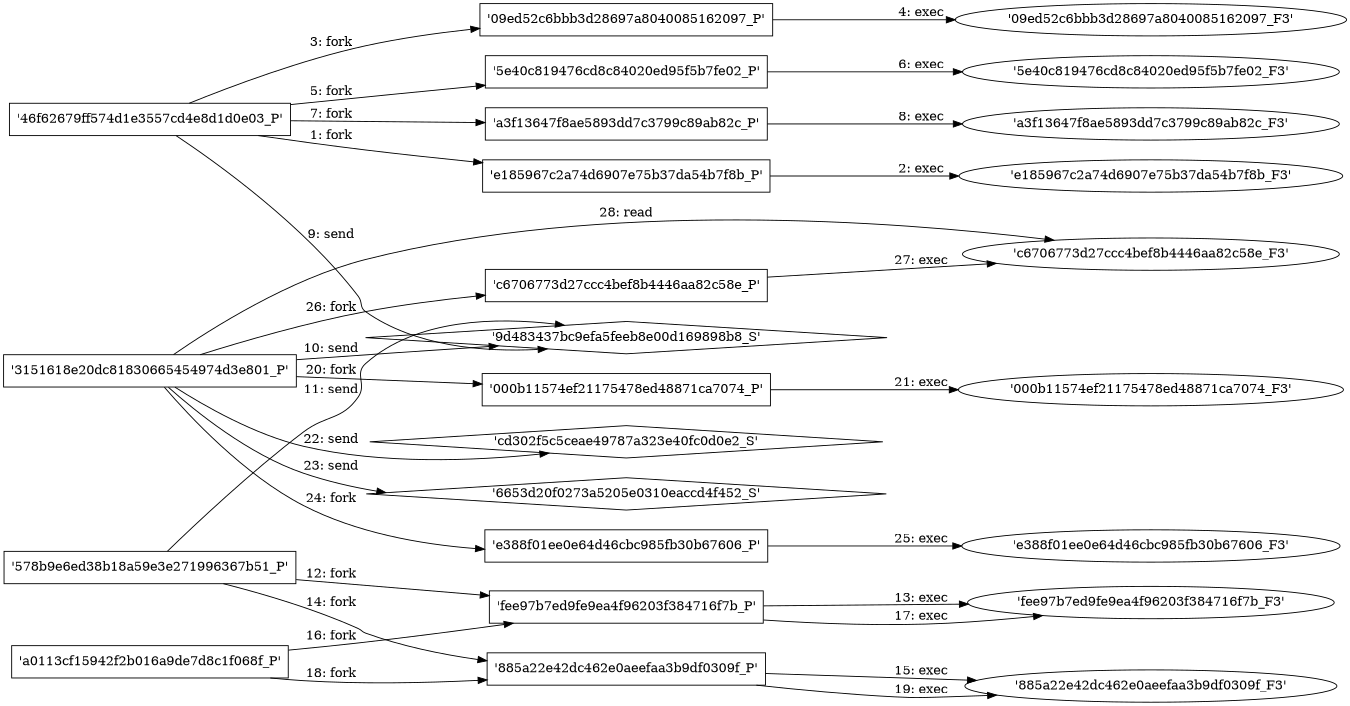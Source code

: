 digraph "D:\Learning\Paper\apt\基于CTI的攻击预警\Dataset\攻击图\ASGfromALLCTI\Defending against persistent attackers What we’ve learned.dot" {
rankdir="LR"
size="9"
fixedsize="false"
splines="true"
nodesep=0.3
ranksep=0
fontsize=10
overlap="scalexy"
engine= "neato"
	"'46f62679ff574d1e3557cd4e8d1d0e03_P'" [node_type=Process shape=box]
	"'e185967c2a74d6907e75b37da54b7f8b_P'" [node_type=Process shape=box]
	"'46f62679ff574d1e3557cd4e8d1d0e03_P'" -> "'e185967c2a74d6907e75b37da54b7f8b_P'" [label="1: fork"]
	"'e185967c2a74d6907e75b37da54b7f8b_P'" [node_type=Process shape=box]
	"'e185967c2a74d6907e75b37da54b7f8b_F3'" [node_type=File shape=ellipse]
	"'e185967c2a74d6907e75b37da54b7f8b_P'" -> "'e185967c2a74d6907e75b37da54b7f8b_F3'" [label="2: exec"]
	"'46f62679ff574d1e3557cd4e8d1d0e03_P'" [node_type=Process shape=box]
	"'09ed52c6bbb3d28697a8040085162097_P'" [node_type=Process shape=box]
	"'46f62679ff574d1e3557cd4e8d1d0e03_P'" -> "'09ed52c6bbb3d28697a8040085162097_P'" [label="3: fork"]
	"'09ed52c6bbb3d28697a8040085162097_P'" [node_type=Process shape=box]
	"'09ed52c6bbb3d28697a8040085162097_F3'" [node_type=File shape=ellipse]
	"'09ed52c6bbb3d28697a8040085162097_P'" -> "'09ed52c6bbb3d28697a8040085162097_F3'" [label="4: exec"]
	"'46f62679ff574d1e3557cd4e8d1d0e03_P'" [node_type=Process shape=box]
	"'5e40c819476cd8c84020ed95f5b7fe02_P'" [node_type=Process shape=box]
	"'46f62679ff574d1e3557cd4e8d1d0e03_P'" -> "'5e40c819476cd8c84020ed95f5b7fe02_P'" [label="5: fork"]
	"'5e40c819476cd8c84020ed95f5b7fe02_P'" [node_type=Process shape=box]
	"'5e40c819476cd8c84020ed95f5b7fe02_F3'" [node_type=File shape=ellipse]
	"'5e40c819476cd8c84020ed95f5b7fe02_P'" -> "'5e40c819476cd8c84020ed95f5b7fe02_F3'" [label="6: exec"]
	"'46f62679ff574d1e3557cd4e8d1d0e03_P'" [node_type=Process shape=box]
	"'a3f13647f8ae5893dd7c3799c89ab82c_P'" [node_type=Process shape=box]
	"'46f62679ff574d1e3557cd4e8d1d0e03_P'" -> "'a3f13647f8ae5893dd7c3799c89ab82c_P'" [label="7: fork"]
	"'a3f13647f8ae5893dd7c3799c89ab82c_P'" [node_type=Process shape=box]
	"'a3f13647f8ae5893dd7c3799c89ab82c_F3'" [node_type=File shape=ellipse]
	"'a3f13647f8ae5893dd7c3799c89ab82c_P'" -> "'a3f13647f8ae5893dd7c3799c89ab82c_F3'" [label="8: exec"]
	"'9d483437bc9efa5feeb8e00d169898b8_S'" [node_type=Socket shape=diamond]
	"'46f62679ff574d1e3557cd4e8d1d0e03_P'" [node_type=Process shape=box]
	"'46f62679ff574d1e3557cd4e8d1d0e03_P'" -> "'9d483437bc9efa5feeb8e00d169898b8_S'" [label="9: send"]
	"'9d483437bc9efa5feeb8e00d169898b8_S'" [node_type=Socket shape=diamond]
	"'3151618e20dc81830665454974d3e801_P'" [node_type=Process shape=box]
	"'3151618e20dc81830665454974d3e801_P'" -> "'9d483437bc9efa5feeb8e00d169898b8_S'" [label="10: send"]
	"'9d483437bc9efa5feeb8e00d169898b8_S'" [node_type=Socket shape=diamond]
	"'578b9e6ed38b18a59e3e271996367b51_P'" [node_type=Process shape=box]
	"'578b9e6ed38b18a59e3e271996367b51_P'" -> "'9d483437bc9efa5feeb8e00d169898b8_S'" [label="11: send"]
	"'578b9e6ed38b18a59e3e271996367b51_P'" [node_type=Process shape=box]
	"'fee97b7ed9fe9ea4f96203f384716f7b_P'" [node_type=Process shape=box]
	"'578b9e6ed38b18a59e3e271996367b51_P'" -> "'fee97b7ed9fe9ea4f96203f384716f7b_P'" [label="12: fork"]
	"'fee97b7ed9fe9ea4f96203f384716f7b_P'" [node_type=Process shape=box]
	"'fee97b7ed9fe9ea4f96203f384716f7b_F3'" [node_type=File shape=ellipse]
	"'fee97b7ed9fe9ea4f96203f384716f7b_P'" -> "'fee97b7ed9fe9ea4f96203f384716f7b_F3'" [label="13: exec"]
	"'578b9e6ed38b18a59e3e271996367b51_P'" [node_type=Process shape=box]
	"'885a22e42dc462e0aeefaa3b9df0309f_P'" [node_type=Process shape=box]
	"'578b9e6ed38b18a59e3e271996367b51_P'" -> "'885a22e42dc462e0aeefaa3b9df0309f_P'" [label="14: fork"]
	"'885a22e42dc462e0aeefaa3b9df0309f_P'" [node_type=Process shape=box]
	"'885a22e42dc462e0aeefaa3b9df0309f_F3'" [node_type=File shape=ellipse]
	"'885a22e42dc462e0aeefaa3b9df0309f_P'" -> "'885a22e42dc462e0aeefaa3b9df0309f_F3'" [label="15: exec"]
	"'a0113cf15942f2b016a9de7d8c1f068f_P'" [node_type=Process shape=box]
	"'fee97b7ed9fe9ea4f96203f384716f7b_P'" [node_type=Process shape=box]
	"'a0113cf15942f2b016a9de7d8c1f068f_P'" -> "'fee97b7ed9fe9ea4f96203f384716f7b_P'" [label="16: fork"]
	"'fee97b7ed9fe9ea4f96203f384716f7b_P'" [node_type=Process shape=box]
	"'fee97b7ed9fe9ea4f96203f384716f7b_F3'" [node_type=File shape=ellipse]
	"'fee97b7ed9fe9ea4f96203f384716f7b_P'" -> "'fee97b7ed9fe9ea4f96203f384716f7b_F3'" [label="17: exec"]
	"'a0113cf15942f2b016a9de7d8c1f068f_P'" [node_type=Process shape=box]
	"'885a22e42dc462e0aeefaa3b9df0309f_P'" [node_type=Process shape=box]
	"'a0113cf15942f2b016a9de7d8c1f068f_P'" -> "'885a22e42dc462e0aeefaa3b9df0309f_P'" [label="18: fork"]
	"'885a22e42dc462e0aeefaa3b9df0309f_P'" [node_type=Process shape=box]
	"'885a22e42dc462e0aeefaa3b9df0309f_F3'" [node_type=File shape=ellipse]
	"'885a22e42dc462e0aeefaa3b9df0309f_P'" -> "'885a22e42dc462e0aeefaa3b9df0309f_F3'" [label="19: exec"]
	"'3151618e20dc81830665454974d3e801_P'" [node_type=Process shape=box]
	"'000b11574ef21175478ed48871ca7074_P'" [node_type=Process shape=box]
	"'3151618e20dc81830665454974d3e801_P'" -> "'000b11574ef21175478ed48871ca7074_P'" [label="20: fork"]
	"'000b11574ef21175478ed48871ca7074_P'" [node_type=Process shape=box]
	"'000b11574ef21175478ed48871ca7074_F3'" [node_type=File shape=ellipse]
	"'000b11574ef21175478ed48871ca7074_P'" -> "'000b11574ef21175478ed48871ca7074_F3'" [label="21: exec"]
	"'cd302f5c5ceae49787a323e40fc0d0e2_S'" [node_type=Socket shape=diamond]
	"'3151618e20dc81830665454974d3e801_P'" [node_type=Process shape=box]
	"'3151618e20dc81830665454974d3e801_P'" -> "'cd302f5c5ceae49787a323e40fc0d0e2_S'" [label="22: send"]
	"'6653d20f0273a5205e0310eaccd4f452_S'" [node_type=Socket shape=diamond]
	"'3151618e20dc81830665454974d3e801_P'" [node_type=Process shape=box]
	"'3151618e20dc81830665454974d3e801_P'" -> "'6653d20f0273a5205e0310eaccd4f452_S'" [label="23: send"]
	"'3151618e20dc81830665454974d3e801_P'" [node_type=Process shape=box]
	"'e388f01ee0e64d46cbc985fb30b67606_P'" [node_type=Process shape=box]
	"'3151618e20dc81830665454974d3e801_P'" -> "'e388f01ee0e64d46cbc985fb30b67606_P'" [label="24: fork"]
	"'e388f01ee0e64d46cbc985fb30b67606_P'" [node_type=Process shape=box]
	"'e388f01ee0e64d46cbc985fb30b67606_F3'" [node_type=File shape=ellipse]
	"'e388f01ee0e64d46cbc985fb30b67606_P'" -> "'e388f01ee0e64d46cbc985fb30b67606_F3'" [label="25: exec"]
	"'3151618e20dc81830665454974d3e801_P'" [node_type=Process shape=box]
	"'c6706773d27ccc4bef8b4446aa82c58e_P'" [node_type=Process shape=box]
	"'3151618e20dc81830665454974d3e801_P'" -> "'c6706773d27ccc4bef8b4446aa82c58e_P'" [label="26: fork"]
	"'c6706773d27ccc4bef8b4446aa82c58e_P'" [node_type=Process shape=box]
	"'c6706773d27ccc4bef8b4446aa82c58e_F3'" [node_type=File shape=ellipse]
	"'c6706773d27ccc4bef8b4446aa82c58e_P'" -> "'c6706773d27ccc4bef8b4446aa82c58e_F3'" [label="27: exec"]
	"'c6706773d27ccc4bef8b4446aa82c58e_F3'" [node_type=file shape=ellipse]
	"'3151618e20dc81830665454974d3e801_P'" [node_type=Process shape=box]
	"'3151618e20dc81830665454974d3e801_P'" -> "'c6706773d27ccc4bef8b4446aa82c58e_F3'" [label="28: read"]
}
